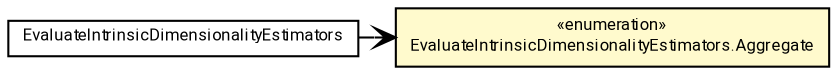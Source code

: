 #!/usr/local/bin/dot
#
# Class diagram 
# Generated by UMLGraph version R5_7_2-60-g0e99a6 (http://www.spinellis.gr/umlgraph/)
#

digraph G {
	graph [fontnames="svg"]
	edge [fontname="Roboto",fontsize=7,labelfontname="Roboto",labelfontsize=7,color="black"];
	node [fontname="Roboto",fontcolor="black",fontsize=8,shape=plaintext,margin=0,width=0,height=0];
	nodesep=0.15;
	ranksep=0.25;
	rankdir=LR;
	// de.lmu.ifi.dbs.elki.application.experiments.EvaluateIntrinsicDimensionalityEstimators
	c3970411 [label=<<table title="de.lmu.ifi.dbs.elki.application.experiments.EvaluateIntrinsicDimensionalityEstimators" border="0" cellborder="1" cellspacing="0" cellpadding="2" href="EvaluateIntrinsicDimensionalityEstimators.html" target="_parent">
		<tr><td><table border="0" cellspacing="0" cellpadding="1">
		<tr><td align="center" balign="center"> <font face="Roboto">EvaluateIntrinsicDimensionalityEstimators</font> </td></tr>
		</table></td></tr>
		</table>>, URL="EvaluateIntrinsicDimensionalityEstimators.html"];
	// de.lmu.ifi.dbs.elki.application.experiments.EvaluateIntrinsicDimensionalityEstimators.Aggregate
	c3970413 [label=<<table title="de.lmu.ifi.dbs.elki.application.experiments.EvaluateIntrinsicDimensionalityEstimators.Aggregate" border="0" cellborder="1" cellspacing="0" cellpadding="2" bgcolor="lemonChiffon" href="EvaluateIntrinsicDimensionalityEstimators.Aggregate.html" target="_parent">
		<tr><td><table border="0" cellspacing="0" cellpadding="1">
		<tr><td align="center" balign="center"> &#171;enumeration&#187; </td></tr>
		<tr><td align="center" balign="center"> <font face="Roboto">EvaluateIntrinsicDimensionalityEstimators.Aggregate</font> </td></tr>
		</table></td></tr>
		</table>>, URL="EvaluateIntrinsicDimensionalityEstimators.Aggregate.html"];
	// de.lmu.ifi.dbs.elki.application.experiments.EvaluateIntrinsicDimensionalityEstimators navassoc de.lmu.ifi.dbs.elki.application.experiments.EvaluateIntrinsicDimensionalityEstimators.Aggregate
	c3970411 -> c3970413 [arrowhead=open,weight=1];
}

